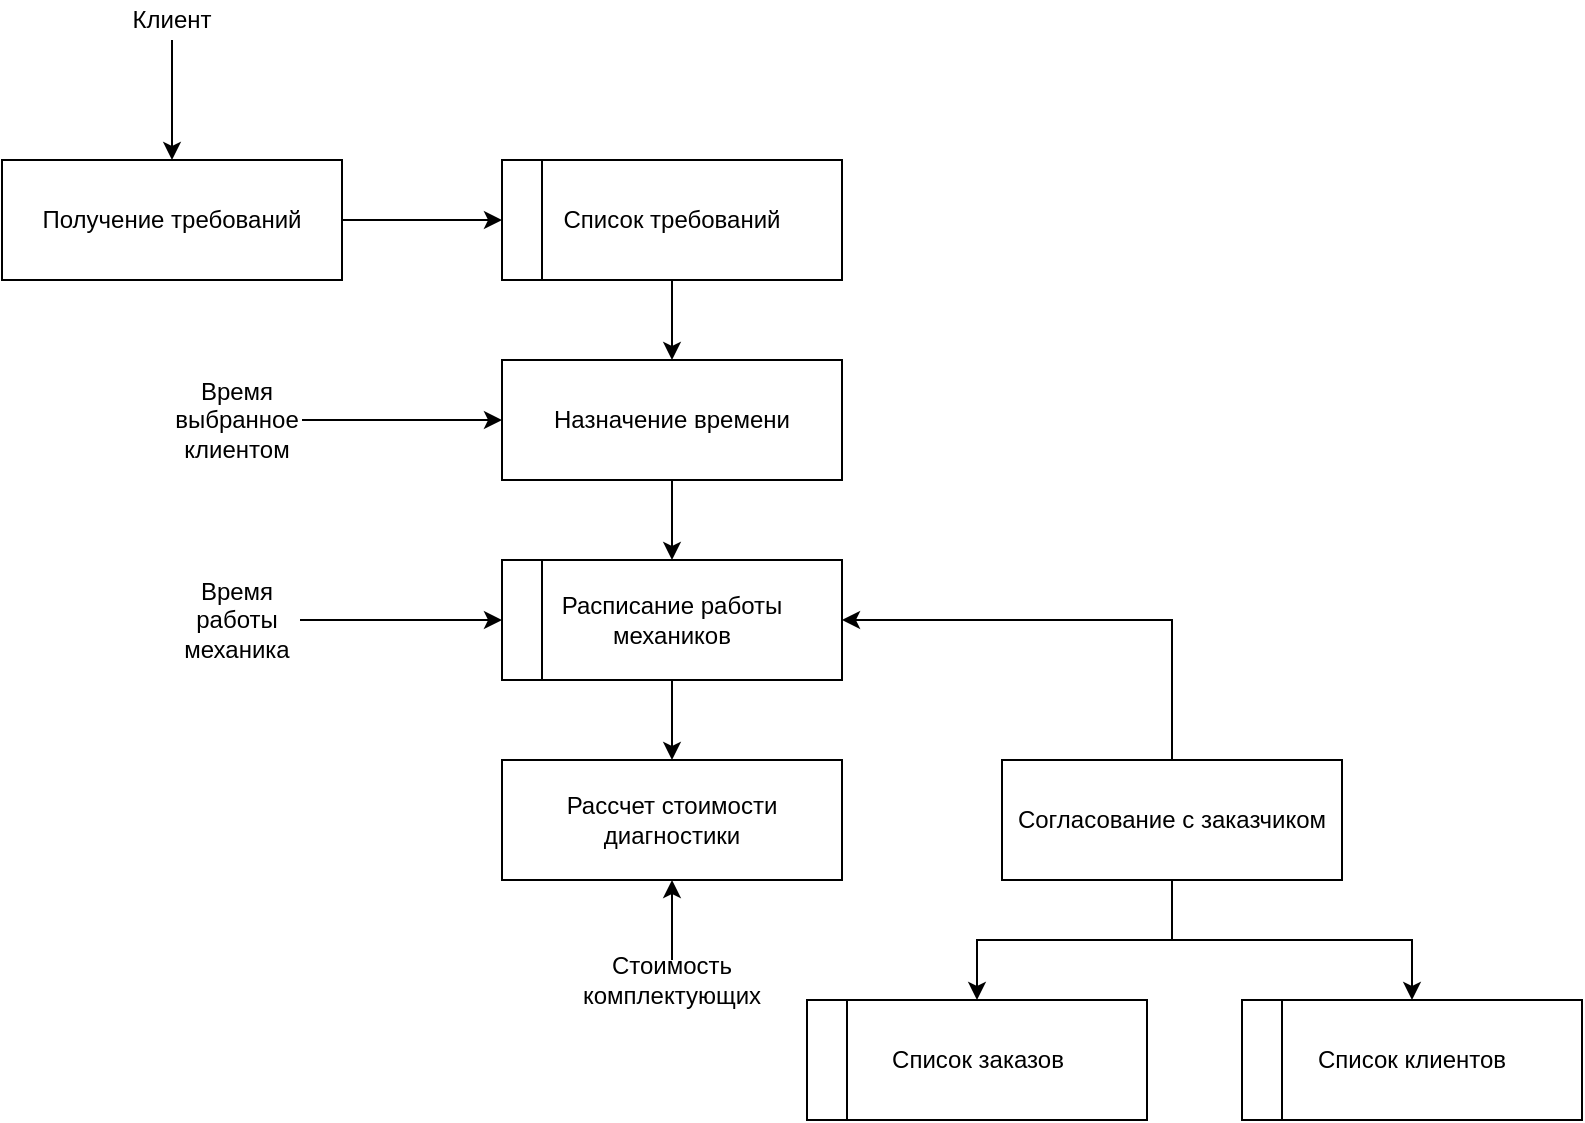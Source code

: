 <mxfile pages="1" version="11.2.8" type="device"><diagram name="Page-1" id="2a216829-ef6e-dabb-86c1-c78162f3ba2b"><mxGraphModel dx="1371" dy="764" grid="1" gridSize="10" guides="1" tooltips="1" connect="1" arrows="1" fold="1" page="1" pageScale="1" pageWidth="850" pageHeight="1100" background="#ffffff" math="0" shadow="0"><root><mxCell id="0"/><mxCell id="1" parent="0"/><mxCell id="0SwzRQO1k_3xRcSh7YBT-2" value="Список заказов" style="shape=internalStorage;whiteSpace=wrap;html=1;backgroundOutline=1;dx=20;dy=0;" vertex="1" parent="1"><mxGeometry x="512.5" y="640" width="170" height="60" as="geometry"/></mxCell><mxCell id="0SwzRQO1k_3xRcSh7YBT-9" style="edgeStyle=orthogonalEdgeStyle;rounded=0;orthogonalLoop=1;jettySize=auto;html=1;exitX=1;exitY=0.5;exitDx=0;exitDy=0;" edge="1" parent="1" source="0SwzRQO1k_3xRcSh7YBT-4" target="0SwzRQO1k_3xRcSh7YBT-8"><mxGeometry relative="1" as="geometry"/></mxCell><mxCell id="0SwzRQO1k_3xRcSh7YBT-4" value="Получение требований" style="rounded=0;whiteSpace=wrap;html=1;" vertex="1" parent="1"><mxGeometry x="110" y="220" width="170" height="60" as="geometry"/></mxCell><mxCell id="0SwzRQO1k_3xRcSh7YBT-7" style="edgeStyle=orthogonalEdgeStyle;rounded=0;orthogonalLoop=1;jettySize=auto;html=1;exitX=0.5;exitY=1;exitDx=0;exitDy=0;entryX=0.5;entryY=0;entryDx=0;entryDy=0;" edge="1" parent="1" source="0SwzRQO1k_3xRcSh7YBT-5" target="0SwzRQO1k_3xRcSh7YBT-4"><mxGeometry relative="1" as="geometry"/></mxCell><mxCell id="0SwzRQO1k_3xRcSh7YBT-5" value="Клиент" style="text;html=1;strokeColor=none;fillColor=none;align=center;verticalAlign=middle;whiteSpace=wrap;rounded=0;" vertex="1" parent="1"><mxGeometry x="175" y="140" width="40" height="20" as="geometry"/></mxCell><mxCell id="0SwzRQO1k_3xRcSh7YBT-30" style="edgeStyle=orthogonalEdgeStyle;rounded=0;orthogonalLoop=1;jettySize=auto;html=1;exitX=1;exitY=0.5;exitDx=0;exitDy=0;entryX=0;entryY=0.5;entryDx=0;entryDy=0;" edge="1" parent="1" source="0SwzRQO1k_3xRcSh7YBT-6" target="0SwzRQO1k_3xRcSh7YBT-15"><mxGeometry relative="1" as="geometry"/></mxCell><mxCell id="0SwzRQO1k_3xRcSh7YBT-6" value="Время работы механика" style="text;html=1;strokeColor=none;fillColor=none;align=center;verticalAlign=middle;whiteSpace=wrap;rounded=0;" vertex="1" parent="1"><mxGeometry x="196" y="430" width="63" height="40" as="geometry"/></mxCell><mxCell id="0SwzRQO1k_3xRcSh7YBT-12" style="edgeStyle=orthogonalEdgeStyle;rounded=0;orthogonalLoop=1;jettySize=auto;html=1;exitX=0.5;exitY=1;exitDx=0;exitDy=0;entryX=0.5;entryY=0;entryDx=0;entryDy=0;" edge="1" parent="1" source="0SwzRQO1k_3xRcSh7YBT-8" target="0SwzRQO1k_3xRcSh7YBT-11"><mxGeometry relative="1" as="geometry"/></mxCell><mxCell id="0SwzRQO1k_3xRcSh7YBT-8" value="Список требований" style="shape=internalStorage;whiteSpace=wrap;html=1;backgroundOutline=1;dx=20;dy=0;" vertex="1" parent="1"><mxGeometry x="360" y="220" width="170" height="60" as="geometry"/></mxCell><mxCell id="0SwzRQO1k_3xRcSh7YBT-16" style="edgeStyle=orthogonalEdgeStyle;rounded=0;orthogonalLoop=1;jettySize=auto;html=1;exitX=0.5;exitY=1;exitDx=0;exitDy=0;entryX=0.5;entryY=0;entryDx=0;entryDy=0;" edge="1" parent="1" source="0SwzRQO1k_3xRcSh7YBT-11" target="0SwzRQO1k_3xRcSh7YBT-15"><mxGeometry relative="1" as="geometry"/></mxCell><mxCell id="0SwzRQO1k_3xRcSh7YBT-11" value="Назначение времени" style="rounded=0;whiteSpace=wrap;html=1;" vertex="1" parent="1"><mxGeometry x="360" y="320" width="170" height="60" as="geometry"/></mxCell><mxCell id="0SwzRQO1k_3xRcSh7YBT-25" style="edgeStyle=orthogonalEdgeStyle;rounded=0;orthogonalLoop=1;jettySize=auto;html=1;exitX=0.5;exitY=1;exitDx=0;exitDy=0;entryX=0.5;entryY=0;entryDx=0;entryDy=0;" edge="1" parent="1" source="0SwzRQO1k_3xRcSh7YBT-15" target="0SwzRQO1k_3xRcSh7YBT-21"><mxGeometry relative="1" as="geometry"/></mxCell><mxCell id="0SwzRQO1k_3xRcSh7YBT-15" value="Расписание работы&lt;br&gt;механиков" style="shape=internalStorage;whiteSpace=wrap;html=1;backgroundOutline=1;dx=20;dy=0;" vertex="1" parent="1"><mxGeometry x="360" y="420" width="170" height="60" as="geometry"/></mxCell><mxCell id="0SwzRQO1k_3xRcSh7YBT-20" style="edgeStyle=orthogonalEdgeStyle;rounded=0;orthogonalLoop=1;jettySize=auto;html=1;exitX=1;exitY=0.5;exitDx=0;exitDy=0;entryX=0;entryY=0.5;entryDx=0;entryDy=0;" edge="1" parent="1" source="0SwzRQO1k_3xRcSh7YBT-17" target="0SwzRQO1k_3xRcSh7YBT-11"><mxGeometry relative="1" as="geometry"/></mxCell><mxCell id="0SwzRQO1k_3xRcSh7YBT-17" value="Время выбранное клиентом" style="text;html=1;strokeColor=none;fillColor=none;align=center;verticalAlign=middle;whiteSpace=wrap;rounded=0;" vertex="1" parent="1"><mxGeometry x="195" y="330" width="65" height="40" as="geometry"/></mxCell><mxCell id="0SwzRQO1k_3xRcSh7YBT-21" value="Рассчет стоимости&lt;br&gt;диагностики" style="rounded=0;whiteSpace=wrap;html=1;" vertex="1" parent="1"><mxGeometry x="360" y="520" width="170" height="60" as="geometry"/></mxCell><mxCell id="0SwzRQO1k_3xRcSh7YBT-23" style="edgeStyle=orthogonalEdgeStyle;rounded=0;orthogonalLoop=1;jettySize=auto;html=1;exitX=0.5;exitY=0;exitDx=0;exitDy=0;entryX=0.5;entryY=1;entryDx=0;entryDy=0;" edge="1" parent="1" source="0SwzRQO1k_3xRcSh7YBT-22" target="0SwzRQO1k_3xRcSh7YBT-21"><mxGeometry relative="1" as="geometry"/></mxCell><mxCell id="0SwzRQO1k_3xRcSh7YBT-22" value="Стоимость комплектующих" style="text;html=1;strokeColor=none;fillColor=none;align=center;verticalAlign=middle;whiteSpace=wrap;rounded=0;" vertex="1" parent="1"><mxGeometry x="425" y="620" width="40" height="20" as="geometry"/></mxCell><mxCell id="0SwzRQO1k_3xRcSh7YBT-26" style="edgeStyle=orthogonalEdgeStyle;rounded=0;orthogonalLoop=1;jettySize=auto;html=1;exitX=0.5;exitY=0;exitDx=0;exitDy=0;entryX=1;entryY=0.5;entryDx=0;entryDy=0;" edge="1" parent="1" source="0SwzRQO1k_3xRcSh7YBT-24" target="0SwzRQO1k_3xRcSh7YBT-15"><mxGeometry relative="1" as="geometry"/></mxCell><mxCell id="0SwzRQO1k_3xRcSh7YBT-28" style="edgeStyle=orthogonalEdgeStyle;rounded=0;orthogonalLoop=1;jettySize=auto;html=1;exitX=0.5;exitY=1;exitDx=0;exitDy=0;entryX=0.5;entryY=0;entryDx=0;entryDy=0;" edge="1" parent="1" source="0SwzRQO1k_3xRcSh7YBT-24" target="0SwzRQO1k_3xRcSh7YBT-27"><mxGeometry relative="1" as="geometry"/></mxCell><mxCell id="0SwzRQO1k_3xRcSh7YBT-29" style="edgeStyle=orthogonalEdgeStyle;rounded=0;orthogonalLoop=1;jettySize=auto;html=1;exitX=0.5;exitY=1;exitDx=0;exitDy=0;entryX=0.5;entryY=0;entryDx=0;entryDy=0;" edge="1" parent="1" source="0SwzRQO1k_3xRcSh7YBT-24" target="0SwzRQO1k_3xRcSh7YBT-2"><mxGeometry relative="1" as="geometry"/></mxCell><mxCell id="0SwzRQO1k_3xRcSh7YBT-24" value="Согласование с заказчиком" style="rounded=0;whiteSpace=wrap;html=1;" vertex="1" parent="1"><mxGeometry x="610" y="520" width="170" height="60" as="geometry"/></mxCell><mxCell id="0SwzRQO1k_3xRcSh7YBT-27" value="Список клиентов" style="shape=internalStorage;whiteSpace=wrap;html=1;backgroundOutline=1;dx=20;dy=0;" vertex="1" parent="1"><mxGeometry x="730" y="640" width="170" height="60" as="geometry"/></mxCell></root></mxGraphModel></diagram></mxfile>